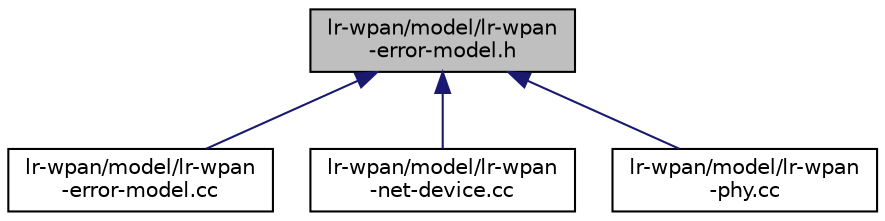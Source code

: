 digraph "lr-wpan/model/lr-wpan-error-model.h"
{
  edge [fontname="Helvetica",fontsize="10",labelfontname="Helvetica",labelfontsize="10"];
  node [fontname="Helvetica",fontsize="10",shape=record];
  Node1 [label="lr-wpan/model/lr-wpan\l-error-model.h",height=0.2,width=0.4,color="black", fillcolor="grey75", style="filled", fontcolor="black"];
  Node1 -> Node2 [dir="back",color="midnightblue",fontsize="10",style="solid"];
  Node2 [label="lr-wpan/model/lr-wpan\l-error-model.cc",height=0.2,width=0.4,color="black", fillcolor="white", style="filled",URL="$de/d69/lr-wpan-error-model_8cc.html"];
  Node1 -> Node3 [dir="back",color="midnightblue",fontsize="10",style="solid"];
  Node3 [label="lr-wpan/model/lr-wpan\l-net-device.cc",height=0.2,width=0.4,color="black", fillcolor="white", style="filled",URL="$db/d92/lr-wpan-net-device_8cc.html"];
  Node1 -> Node4 [dir="back",color="midnightblue",fontsize="10",style="solid"];
  Node4 [label="lr-wpan/model/lr-wpan\l-phy.cc",height=0.2,width=0.4,color="black", fillcolor="white", style="filled",URL="$d4/d79/lr-wpan-phy_8cc.html"];
}
